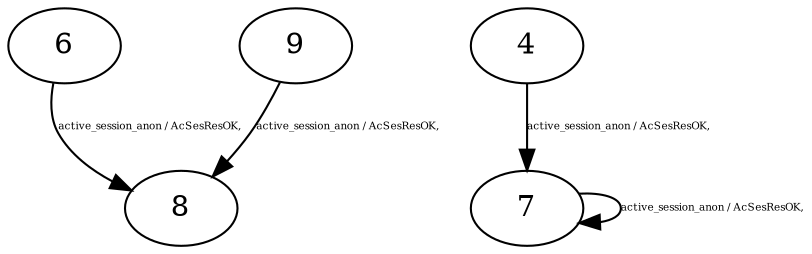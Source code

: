 digraph "Automata" { 
	 "8" [shape=ellipse,style=filled,fillcolor=white,URL="8"];
	 "6" [shape=ellipse,style=filled,fillcolor=white,URL="6"];
	 "9" [shape=ellipse,style=filled,fillcolor=white,URL="9"];
	 "7" [shape=ellipse,style=filled,fillcolor=white,URL="7"];
	 "4" [shape=ellipse,style=filled,fillcolor=white,URL="4"];
	 "9"->"8" [fontsize=5,label="active_session_anon / AcSesResOK,",URL="t148"];
	 "6"->"8" [fontsize=5,label="active_session_anon / AcSesResOK,",URL="t103"];
	 "7"->"7" [fontsize=5,label="active_session_anon / AcSesResOK,",URL="t118"];
	 "4"->"7" [fontsize=5,label="active_session_anon / AcSesResOK,",URL="t73"];
}
